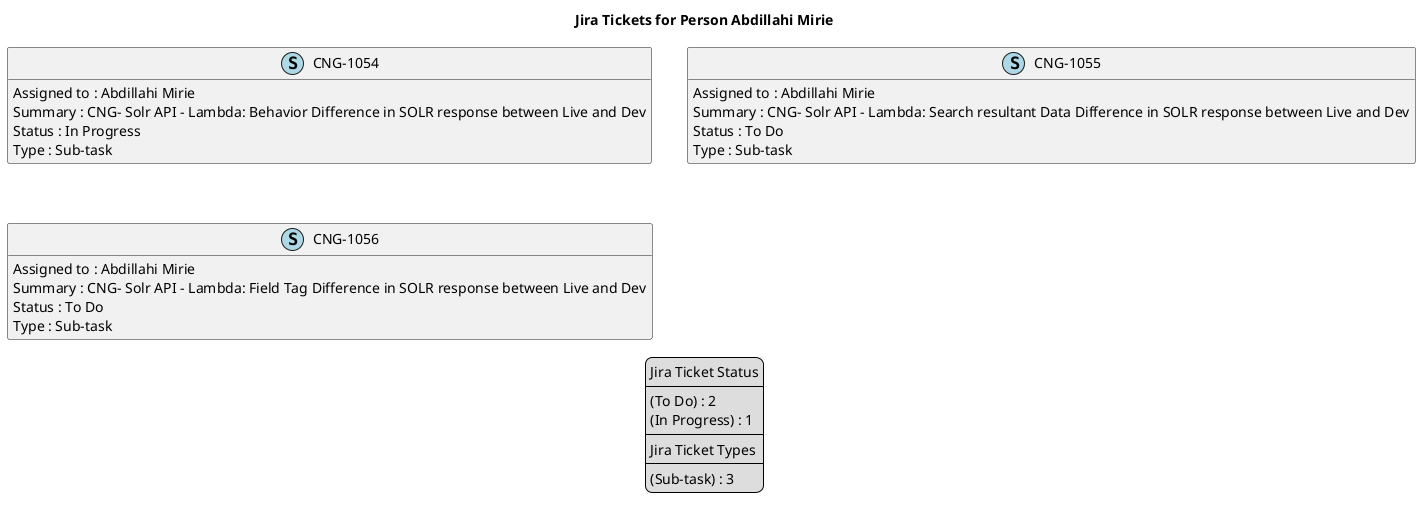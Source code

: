 @startuml
'https://plantuml.com/class-diagram

' GENERATE CLASS DIAGRAM ===========
' Generated at    : Fri May 03 10:09:59 CEST 2024

title Jira Tickets for Person Abdillahi Mirie
hide empty members

legend
Jira Ticket Status
----
(To Do) : 2
(In Progress) : 1
----
Jira Ticket Types
----
(Sub-task) : 3
end legend


' Tickets =======
class "CNG-1054" << (S,lightblue) >> {
  Assigned to : Abdillahi Mirie
  Summary : CNG- Solr API - Lambda: Behavior Difference in SOLR response between Live and Dev 
  Status : In Progress
  Type : Sub-task
}

class "CNG-1055" << (S,lightblue) >> {
  Assigned to : Abdillahi Mirie
  Summary : CNG- Solr API - Lambda: Search resultant Data Difference in SOLR response between Live and Dev
  Status : To Do
  Type : Sub-task
}

class "CNG-1056" << (S,lightblue) >> {
  Assigned to : Abdillahi Mirie
  Summary : CNG- Solr API - Lambda: Field Tag Difference in SOLR response between Live and Dev
  Status : To Do
  Type : Sub-task
}



' Links =======


@enduml
